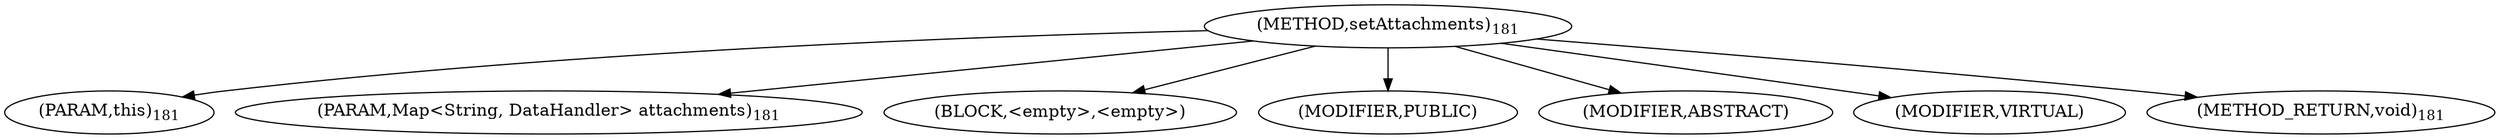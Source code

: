 digraph "setAttachments" {  
"184" [label = <(METHOD,setAttachments)<SUB>181</SUB>> ]
"185" [label = <(PARAM,this)<SUB>181</SUB>> ]
"186" [label = <(PARAM,Map&lt;String, DataHandler&gt; attachments)<SUB>181</SUB>> ]
"187" [label = <(BLOCK,&lt;empty&gt;,&lt;empty&gt;)> ]
"188" [label = <(MODIFIER,PUBLIC)> ]
"189" [label = <(MODIFIER,ABSTRACT)> ]
"190" [label = <(MODIFIER,VIRTUAL)> ]
"191" [label = <(METHOD_RETURN,void)<SUB>181</SUB>> ]
  "184" -> "185" 
  "184" -> "186" 
  "184" -> "187" 
  "184" -> "188" 
  "184" -> "189" 
  "184" -> "190" 
  "184" -> "191" 
}

